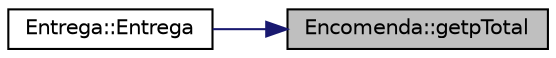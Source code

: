 digraph "Encomenda::getpTotal"
{
 // LATEX_PDF_SIZE
  edge [fontname="Helvetica",fontsize="10",labelfontname="Helvetica",labelfontsize="10"];
  node [fontname="Helvetica",fontsize="10",shape=record];
  rankdir="RL";
  Node1 [label="Encomenda::getpTotal",height=0.2,width=0.4,color="black", fillcolor="grey75", style="filled", fontcolor="black",tooltip="Getter do preco total."];
  Node1 -> Node2 [dir="back",color="midnightblue",fontsize="10",style="solid",fontname="Helvetica"];
  Node2 [label="Entrega::Entrega",height=0.2,width=0.4,color="black", fillcolor="white", style="filled",URL="$class_entrega.html#a1e448fc2adc6c802079f7c2a9396387b",tooltip="Construtor da classe entrega."];
}
